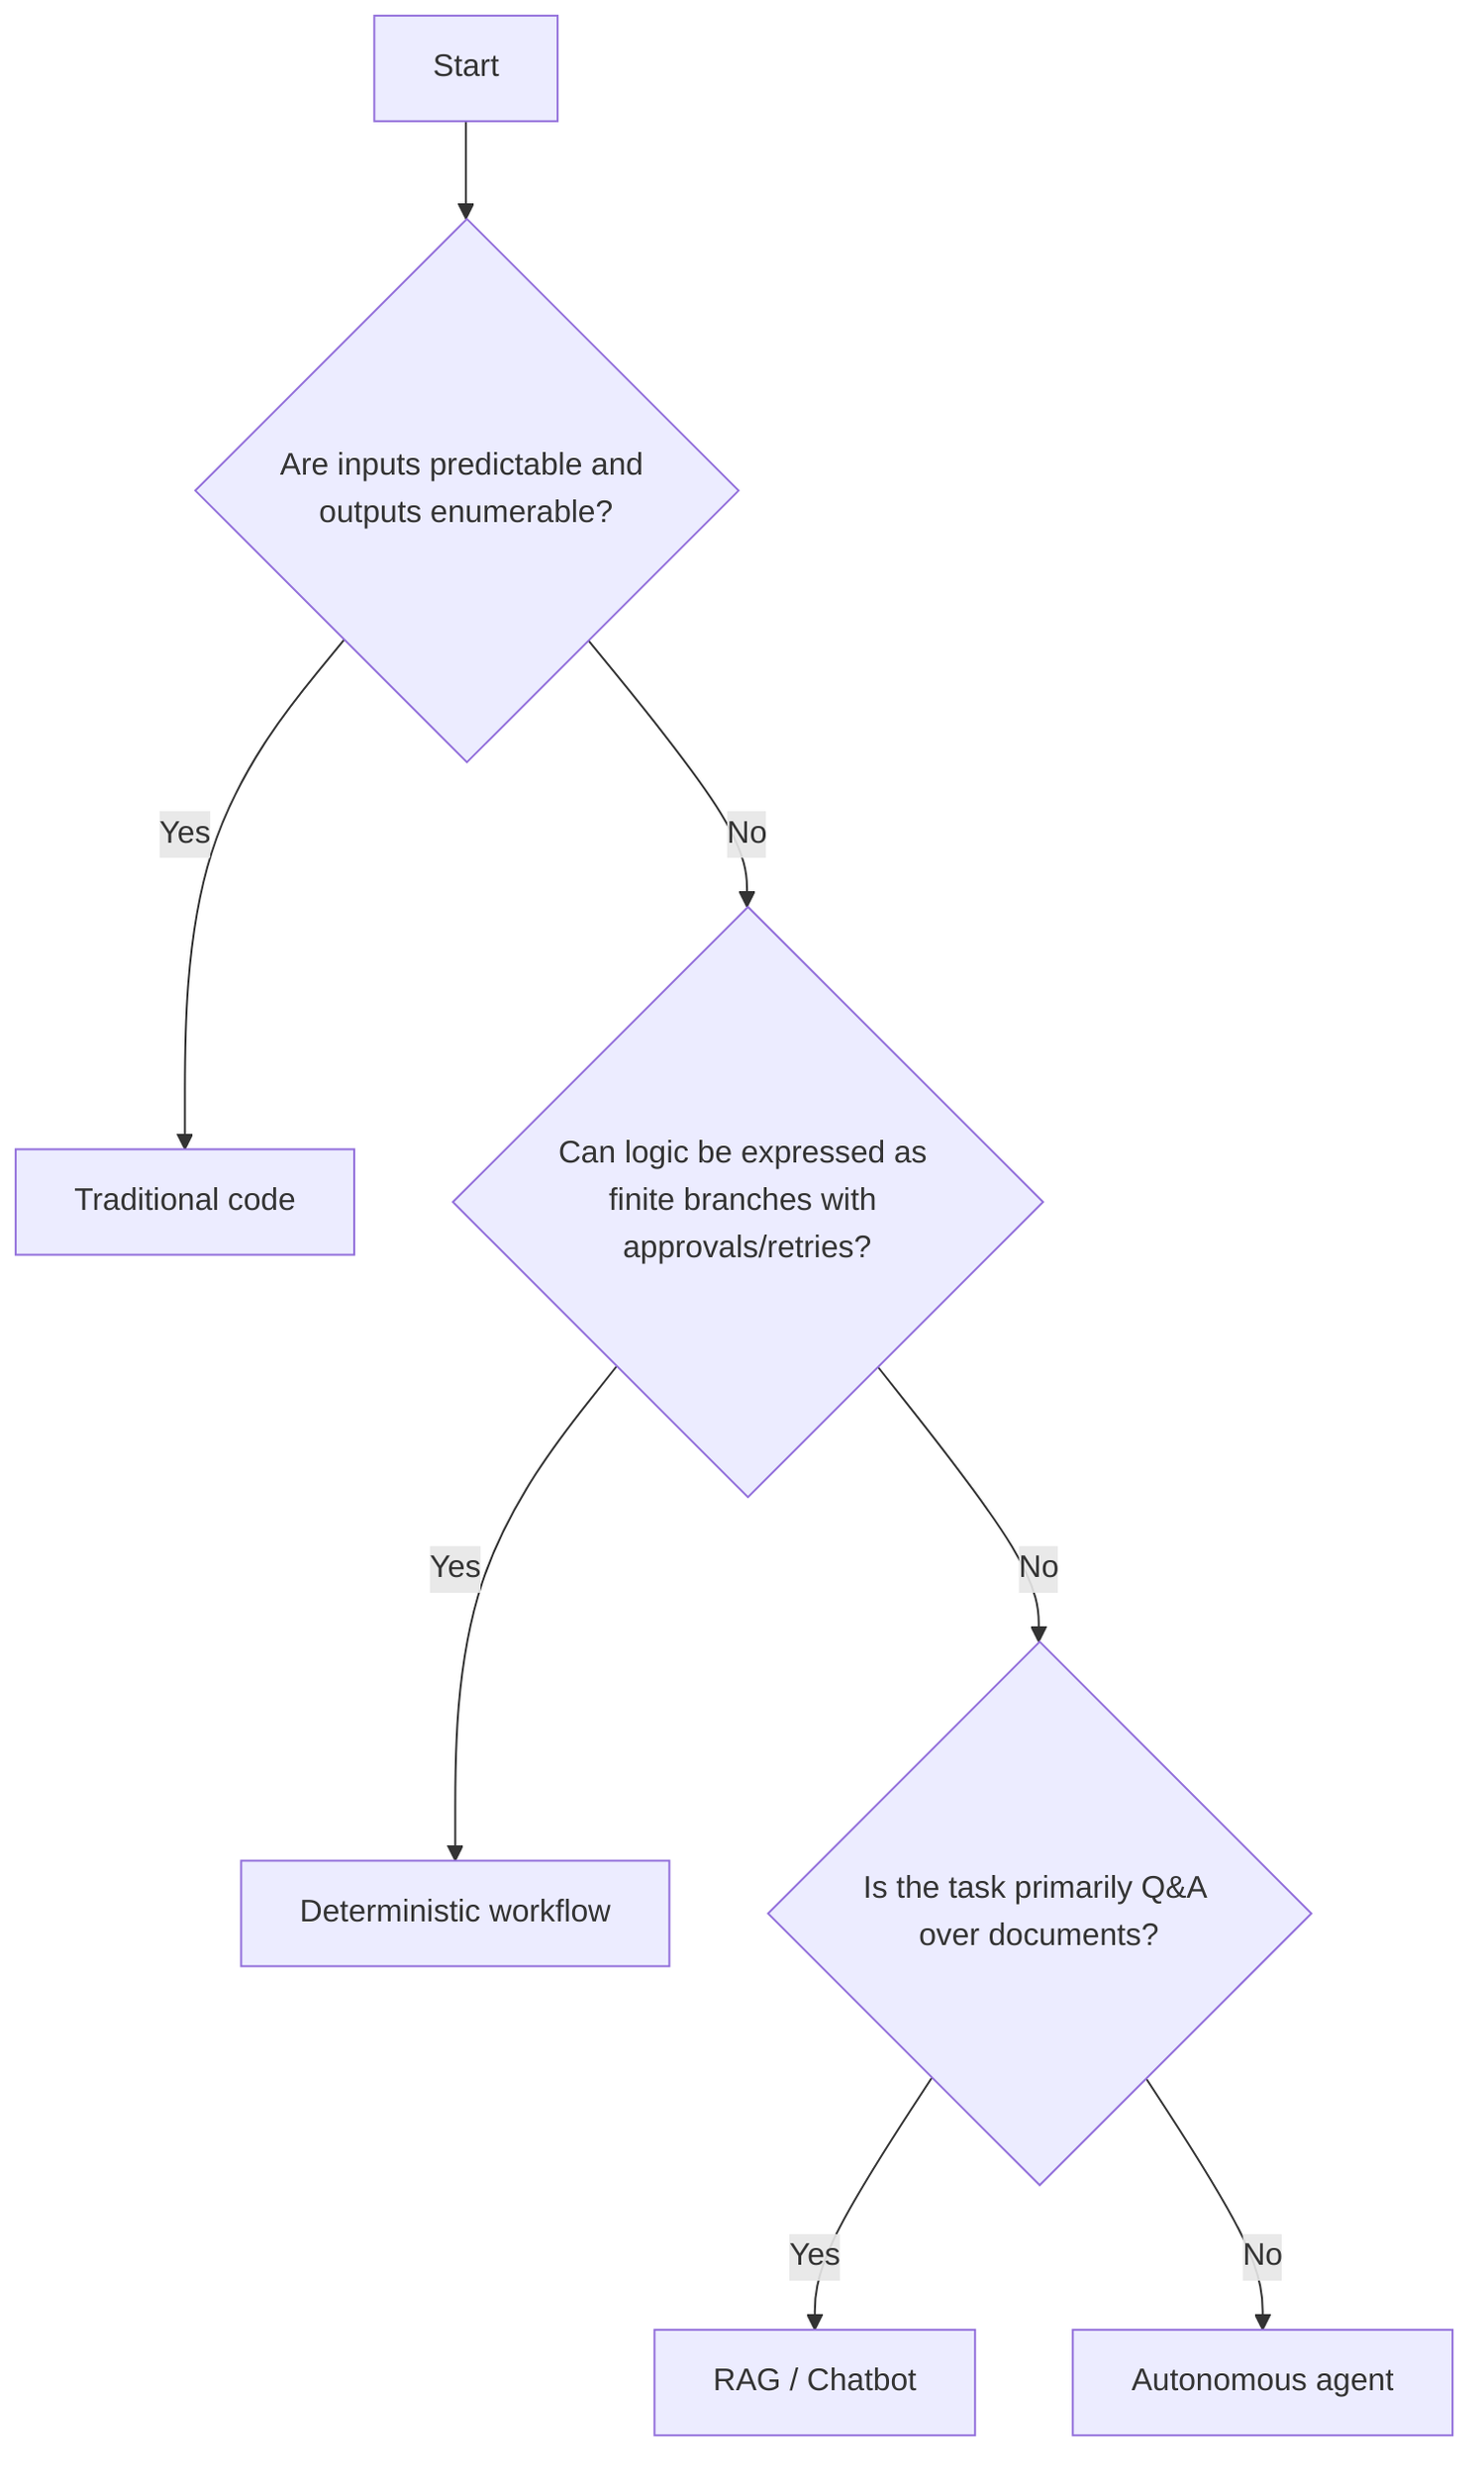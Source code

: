 flowchart TD
    A[Start] --> B{Are inputs predictable and outputs enumerable?}
    B -- Yes --> C[Traditional code]
    B -- No --> D{Can logic be expressed as finite branches with approvals/retries?}
    D -- Yes --> E[Deterministic workflow]
    D -- No --> F{Is the task primarily Q&A over documents?}
    F -- Yes --> G[RAG / Chatbot]
    F -- No --> H[Autonomous agent]